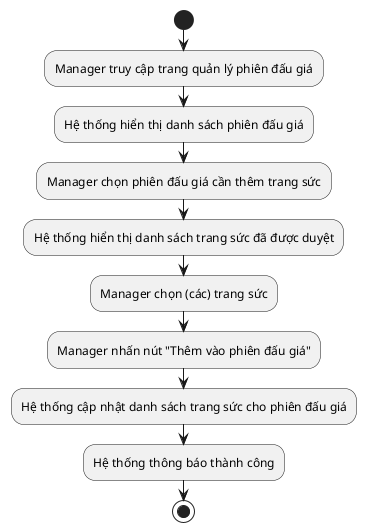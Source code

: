 @startuml   
start
:Manager truy cập trang quản lý phiên đấu giá;
:Hệ thống hiển thị danh sách phiên đấu giá;
:Manager chọn phiên đấu giá cần thêm trang sức;
:Hệ thống hiển thị danh sách trang sức đã được duyệt;
:Manager chọn (các) trang sức;
:Manager nhấn nút "Thêm vào phiên đấu giá";
:Hệ thống cập nhật danh sách trang sức cho phiên đấu giá;
:Hệ thống thông báo thành công;
stop
@enduml 
